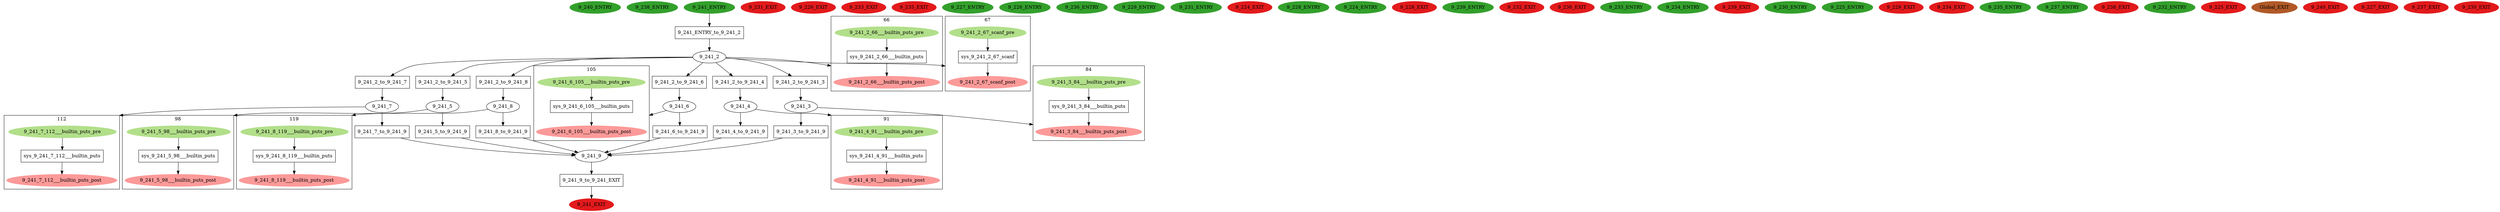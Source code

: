 digraph model { 
compound=true; 
node  [style="filled", colorscheme="paired12"];  "9_240_ENTRY" [shape=ellipse, color=4, style=filled];
  "9_238_ENTRY" [shape=ellipse, color=4, style=filled];
  "9_241_EXIT" [shape=ellipse, color=6, style=filled];
  "9_241_2" [shape=ellipse, style=""];
subgraph "cluster_9_241_2_66" { 
label="66"  "9_241_2_66___builtin_puts_post" [shape=ellipse, style=""];
  "9_241_2_66___builtin_puts_pre" [shape=ellipse, style=""];
  "sys_9_241_2_66___builtin_puts" [shape=box, style=""];
  "sys_9_241_2_66___builtin_puts" [label="sys_9_241_2_66___builtin_puts\n"];
  "9_241_2_66___builtin_puts_pre" -> "sys_9_241_2_66___builtin_puts" [label="", arrowhead="normal"];
  "sys_9_241_2_66___builtin_puts" -> "9_241_2_66___builtin_puts_post" [label="", arrowhead="normal"];
}
  "9_241_2" -> "9_241_2_66___builtin_puts_post" [lhead="cluster_9_241_2_66"];
  "9_241_2_66___builtin_puts_pre" [color=3, style=filled];
  "9_241_2_66___builtin_puts_post" [color=5, style=filled];
subgraph "cluster_9_241_2_67" { 
label="67"  "9_241_2_67_scanf_post" [shape=ellipse, style=""];
  "9_241_2_67_scanf_pre" [shape=ellipse, style=""];
  "sys_9_241_2_67_scanf" [shape=box, style=""];
  "sys_9_241_2_67_scanf" [label="sys_9_241_2_67_scanf\n"];
  "9_241_2_67_scanf_pre" -> "sys_9_241_2_67_scanf" [label="", arrowhead="normal"];
  "sys_9_241_2_67_scanf" -> "9_241_2_67_scanf_post" [label="", arrowhead="normal"];
}
  "9_241_2" -> "9_241_2_67_scanf_post" [lhead="cluster_9_241_2_67"];
  "9_241_2_67_scanf_pre" [color=3, style=filled];
  "9_241_2_67_scanf_post" [color=5, style=filled];
  "9_231_EXIT" [shape=ellipse, color=6, style=filled];
  "9_241_3" [shape=ellipse, style=""];
subgraph "cluster_9_241_3_84" { 
label="84"  "9_241_3_84___builtin_puts_post" [shape=ellipse, style=""];
  "9_241_3_84___builtin_puts_pre" [shape=ellipse, style=""];
  "sys_9_241_3_84___builtin_puts" [shape=box, style=""];
  "sys_9_241_3_84___builtin_puts" [label="sys_9_241_3_84___builtin_puts\n"];
  "9_241_3_84___builtin_puts_pre" -> "sys_9_241_3_84___builtin_puts" [label="", arrowhead="normal"];
  "sys_9_241_3_84___builtin_puts" -> "9_241_3_84___builtin_puts_post" [label="", arrowhead="normal"];
}
  "9_241_3" -> "9_241_3_84___builtin_puts_post" [lhead="cluster_9_241_3_84"];
  "9_241_3_84___builtin_puts_pre" [color=3, style=filled];
  "9_241_3_84___builtin_puts_post" [color=5, style=filled];
  "9_241_4" [shape=ellipse, style=""];
subgraph "cluster_9_241_4_91" { 
label="91"  "9_241_4_91___builtin_puts_pre" [shape=ellipse, style=""];
  "9_241_4_91___builtin_puts_post" [shape=ellipse, style=""];
  "sys_9_241_4_91___builtin_puts" [shape=box, style=""];
  "sys_9_241_4_91___builtin_puts" [label="sys_9_241_4_91___builtin_puts\n"];
  "sys_9_241_4_91___builtin_puts" -> "9_241_4_91___builtin_puts_post" [label="", arrowhead="normal"];
  "9_241_4_91___builtin_puts_pre" -> "sys_9_241_4_91___builtin_puts" [label="", arrowhead="normal"];
}
  "9_241_4" -> "9_241_4_91___builtin_puts_pre" [lhead="cluster_9_241_4_91"];
  "9_241_4_91___builtin_puts_pre" [color=3, style=filled];
  "9_241_4_91___builtin_puts_post" [color=5, style=filled];
  "9_226_EXIT" [shape=ellipse, color=6, style=filled];
  "9_233_EXIT" [shape=ellipse, color=6, style=filled];
  "9_241_5" [shape=ellipse, style=""];
subgraph "cluster_9_241_5_98" { 
label="98"  "9_241_5_98___builtin_puts_pre" [shape=ellipse, style=""];
  "9_241_5_98___builtin_puts_post" [shape=ellipse, style=""];
  "sys_9_241_5_98___builtin_puts" [shape=box, style=""];
  "sys_9_241_5_98___builtin_puts" [label="sys_9_241_5_98___builtin_puts\n"];
  "9_241_5_98___builtin_puts_pre" -> "sys_9_241_5_98___builtin_puts" [label="", arrowhead="normal"];
  "sys_9_241_5_98___builtin_puts" -> "9_241_5_98___builtin_puts_post" [label="", arrowhead="normal"];
}
  "9_241_5" -> "9_241_5_98___builtin_puts_pre" [lhead="cluster_9_241_5_98"];
  "9_241_5_98___builtin_puts_pre" [color=3, style=filled];
  "9_241_5_98___builtin_puts_post" [color=5, style=filled];
  "9_235_EXIT" [shape=ellipse, color=6, style=filled];
  "9_227_ENTRY" [shape=ellipse, color=4, style=filled];
  "9_226_ENTRY" [shape=ellipse, color=4, style=filled];
  "9_236_ENTRY" [shape=ellipse, color=4, style=filled];
  "9_229_ENTRY" [shape=ellipse, color=4, style=filled];
  "9_231_ENTRY" [shape=ellipse, color=4, style=filled];
  "9_224_EXIT" [shape=ellipse, color=6, style=filled];
  "9_228_ENTRY" [shape=ellipse, color=4, style=filled];
  "9_224_ENTRY" [shape=ellipse, color=4, style=filled];
  "9_228_EXIT" [shape=ellipse, color=6, style=filled];
  "9_239_ENTRY" [shape=ellipse, color=4, style=filled];
  "9_232_EXIT" [shape=ellipse, color=6, style=filled];
  "9_236_EXIT" [shape=ellipse, color=6, style=filled];
  "9_233_ENTRY" [shape=ellipse, color=4, style=filled];
  "9_234_ENTRY" [shape=ellipse, color=4, style=filled];
  "9_239_EXIT" [shape=ellipse, color=6, style=filled];
  "9_230_ENTRY" [shape=ellipse, color=4, style=filled];
  "9_225_ENTRY" [shape=ellipse, color=4, style=filled];
  "9_229_EXIT" [shape=ellipse, color=6, style=filled];
  "9_234_EXIT" [shape=ellipse, color=6, style=filled];
  "9_235_ENTRY" [shape=ellipse, color=4, style=filled];
  "9_237_ENTRY" [shape=ellipse, color=4, style=filled];
  "9_238_EXIT" [shape=ellipse, color=6, style=filled];
  "9_232_ENTRY" [shape=ellipse, color=4, style=filled];
  "9_241_ENTRY" [shape=ellipse, color=4, style=filled];
  "9_225_EXIT" [shape=ellipse, color=6, style=filled];
  "Global_EXIT" [shape=ellipse, color=12, style=filled];
  "9_240_EXIT" [shape=ellipse, color=6, style=filled];
  "9_241_9" [shape=ellipse, style=""];
  "9_227_EXIT" [shape=ellipse, color=6, style=filled];
  "9_241_8" [shape=ellipse, style=""];
subgraph "cluster_9_241_8_119" { 
label="119"  "9_241_8_119___builtin_puts_pre" [shape=ellipse, style=""];
  "9_241_8_119___builtin_puts_post" [shape=ellipse, style=""];
  "sys_9_241_8_119___builtin_puts" [shape=box, style=""];
  "sys_9_241_8_119___builtin_puts" [label="sys_9_241_8_119___builtin_puts\n"];
  "9_241_8_119___builtin_puts_pre" -> "sys_9_241_8_119___builtin_puts" [label="", arrowhead="normal"];
  "sys_9_241_8_119___builtin_puts" -> "9_241_8_119___builtin_puts_post" [label="", arrowhead="normal"];
}
  "9_241_8" -> "9_241_8_119___builtin_puts_pre" [lhead="cluster_9_241_8_119"];
  "9_241_8_119___builtin_puts_pre" [color=3, style=filled];
  "9_241_8_119___builtin_puts_post" [color=5, style=filled];
  "9_241_7" [shape=ellipse, style=""];
subgraph "cluster_9_241_7_112" { 
label="112"  "9_241_7_112___builtin_puts_pre" [shape=ellipse, style=""];
  "9_241_7_112___builtin_puts_post" [shape=ellipse, style=""];
  "sys_9_241_7_112___builtin_puts" [shape=box, style=""];
  "sys_9_241_7_112___builtin_puts" [label="sys_9_241_7_112___builtin_puts\n"];
  "sys_9_241_7_112___builtin_puts" -> "9_241_7_112___builtin_puts_post" [label="", arrowhead="normal"];
  "9_241_7_112___builtin_puts_pre" -> "sys_9_241_7_112___builtin_puts" [label="", arrowhead="normal"];
}
  "9_241_7" -> "9_241_7_112___builtin_puts_pre" [lhead="cluster_9_241_7_112"];
  "9_241_7_112___builtin_puts_pre" [color=3, style=filled];
  "9_241_7_112___builtin_puts_post" [color=5, style=filled];
  "9_241_6" [shape=ellipse, style=""];
subgraph "cluster_9_241_6_105" { 
label="105"  "9_241_6_105___builtin_puts_post" [shape=ellipse, style=""];
  "9_241_6_105___builtin_puts_pre" [shape=ellipse, style=""];
  "sys_9_241_6_105___builtin_puts" [shape=box, style=""];
  "sys_9_241_6_105___builtin_puts" [label="sys_9_241_6_105___builtin_puts\n"];
  "9_241_6_105___builtin_puts_pre" -> "sys_9_241_6_105___builtin_puts" [label="", arrowhead="normal"];
  "sys_9_241_6_105___builtin_puts" -> "9_241_6_105___builtin_puts_post" [label="", arrowhead="normal"];
}
  "9_241_6" -> "9_241_6_105___builtin_puts_post" [lhead="cluster_9_241_6_105"];
  "9_241_6_105___builtin_puts_pre" [color=3, style=filled];
  "9_241_6_105___builtin_puts_post" [color=5, style=filled];
  "9_237_EXIT" [shape=ellipse, color=6, style=filled];
  "9_230_EXIT" [shape=ellipse, color=6, style=filled];
  "9_241_6_to_9_241_9" [shape=box, style=""];
  "9_241_6_to_9_241_9" [label="9_241_6_to_9_241_9\n"];
  "9_241_5_to_9_241_9" [shape=box, style=""];
  "9_241_5_to_9_241_9" [label="9_241_5_to_9_241_9\n"];
  "9_241_2_to_9_241_7" [shape=box, style=""];
  "9_241_2_to_9_241_7" [label="9_241_2_to_9_241_7\n"];
  "9_241_9_to_9_241_EXIT" [shape=box, style=""];
  "9_241_9_to_9_241_EXIT" [label="9_241_9_to_9_241_EXIT\n"];
  "9_241_2_to_9_241_8" [shape=box, style=""];
  "9_241_2_to_9_241_8" [label="9_241_2_to_9_241_8\n"];
  "9_241_4_to_9_241_9" [shape=box, style=""];
  "9_241_4_to_9_241_9" [label="9_241_4_to_9_241_9\n"];
  "9_241_2_to_9_241_6" [shape=box, style=""];
  "9_241_2_to_9_241_6" [label="9_241_2_to_9_241_6\n"];
  "9_241_2_to_9_241_5" [shape=box, style=""];
  "9_241_2_to_9_241_5" [label="9_241_2_to_9_241_5\n"];
  "9_241_7_to_9_241_9" [shape=box, style=""];
  "9_241_7_to_9_241_9" [label="9_241_7_to_9_241_9\n"];
  "9_241_2_to_9_241_4" [shape=box, style=""];
  "9_241_2_to_9_241_4" [label="9_241_2_to_9_241_4\n"];
  "9_241_2_to_9_241_3" [shape=box, style=""];
  "9_241_2_to_9_241_3" [label="9_241_2_to_9_241_3\n"];
  "9_241_ENTRY_to_9_241_2" [shape=box, style=""];
  "9_241_ENTRY_to_9_241_2" [label="9_241_ENTRY_to_9_241_2\n"];
  "9_241_8_to_9_241_9" [shape=box, style=""];
  "9_241_8_to_9_241_9" [label="9_241_8_to_9_241_9\n"];
  "9_241_3_to_9_241_9" [shape=box, style=""];
  "9_241_3_to_9_241_9" [label="9_241_3_to_9_241_9\n"];
  "9_241_6_to_9_241_9" -> "9_241_9" [label="", arrowhead="normal"];
  "9_241_7" -> "9_241_7_to_9_241_9" [label="", arrowhead="normal"];
  "9_241_9" -> "9_241_9_to_9_241_EXIT" [label="", arrowhead="normal"];
  "9_241_2" -> "9_241_2_to_9_241_5" [label="", arrowhead="normal"];
  "9_241_2_to_9_241_4" -> "9_241_4" [label="", arrowhead="normal"];
  "9_241_3" -> "9_241_3_to_9_241_9" [label="", arrowhead="normal"];
  "9_241_2_to_9_241_6" -> "9_241_6" [label="", arrowhead="normal"];
  "9_241_8" -> "9_241_8_to_9_241_9" [label="", arrowhead="normal"];
  "9_241_2" -> "9_241_2_to_9_241_7" [label="", arrowhead="normal"];
  "9_241_8_to_9_241_9" -> "9_241_9" [label="", arrowhead="normal"];
  "9_241_2" -> "9_241_2_to_9_241_3" [label="", arrowhead="normal"];
  "9_241_5_to_9_241_9" -> "9_241_9" [label="", arrowhead="normal"];
  "9_241_4_to_9_241_9" -> "9_241_9" [label="", arrowhead="normal"];
  "9_241_2_to_9_241_8" -> "9_241_8" [label="", arrowhead="normal"];
  "9_241_ENTRY" -> "9_241_ENTRY_to_9_241_2" [label="", arrowhead="normal"];
  "9_241_2_to_9_241_3" -> "9_241_3" [label="", arrowhead="normal"];
  "9_241_2" -> "9_241_2_to_9_241_4" [label="", arrowhead="normal"];
  "9_241_2_to_9_241_7" -> "9_241_7" [label="", arrowhead="normal"];
  "9_241_2_to_9_241_5" -> "9_241_5" [label="", arrowhead="normal"];
  "9_241_ENTRY_to_9_241_2" -> "9_241_2" [label="", arrowhead="normal"];
  "9_241_9_to_9_241_EXIT" -> "9_241_EXIT" [label="", arrowhead="normal"];
  "9_241_2" -> "9_241_2_to_9_241_8" [label="", arrowhead="normal"];
  "9_241_3_to_9_241_9" -> "9_241_9" [label="", arrowhead="normal"];
  "9_241_5" -> "9_241_5_to_9_241_9" [label="", arrowhead="normal"];
  "9_241_2" -> "9_241_2_to_9_241_6" [label="", arrowhead="normal"];
  "9_241_4" -> "9_241_4_to_9_241_9" [label="", arrowhead="normal"];
  "9_241_6" -> "9_241_6_to_9_241_9" [label="", arrowhead="normal"];
  "9_241_7_to_9_241_9" -> "9_241_9" [label="", arrowhead="normal"];
}
